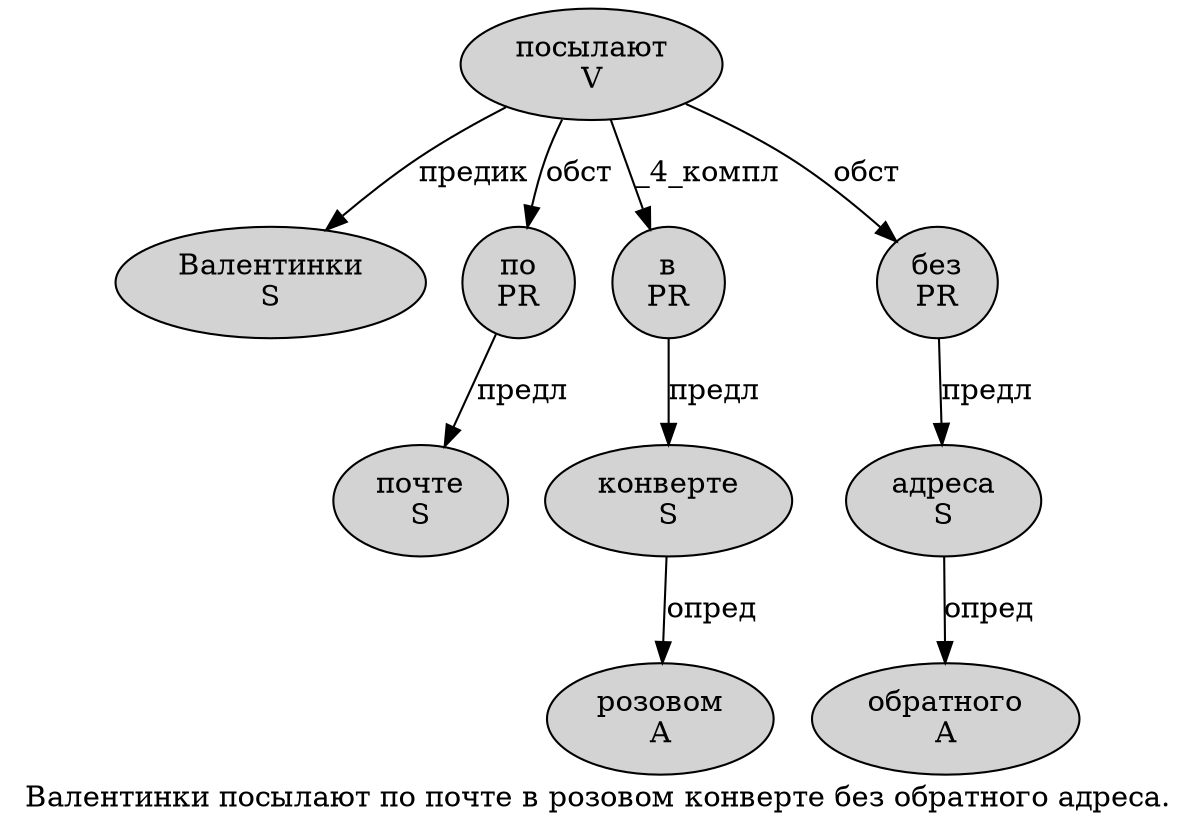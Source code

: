 digraph SENTENCE_1500 {
	graph [label="Валентинки посылают по почте в розовом конверте без обратного адреса."]
	node [style=filled]
		0 [label="Валентинки
S" color="" fillcolor=lightgray penwidth=1 shape=ellipse]
		1 [label="посылают
V" color="" fillcolor=lightgray penwidth=1 shape=ellipse]
		2 [label="по
PR" color="" fillcolor=lightgray penwidth=1 shape=ellipse]
		3 [label="почте
S" color="" fillcolor=lightgray penwidth=1 shape=ellipse]
		4 [label="в
PR" color="" fillcolor=lightgray penwidth=1 shape=ellipse]
		5 [label="розовом
A" color="" fillcolor=lightgray penwidth=1 shape=ellipse]
		6 [label="конверте
S" color="" fillcolor=lightgray penwidth=1 shape=ellipse]
		7 [label="без
PR" color="" fillcolor=lightgray penwidth=1 shape=ellipse]
		8 [label="обратного
A" color="" fillcolor=lightgray penwidth=1 shape=ellipse]
		9 [label="адреса
S" color="" fillcolor=lightgray penwidth=1 shape=ellipse]
			2 -> 3 [label="предл"]
			4 -> 6 [label="предл"]
			6 -> 5 [label="опред"]
			9 -> 8 [label="опред"]
			7 -> 9 [label="предл"]
			1 -> 0 [label="предик"]
			1 -> 2 [label="обст"]
			1 -> 4 [label="_4_компл"]
			1 -> 7 [label="обст"]
}